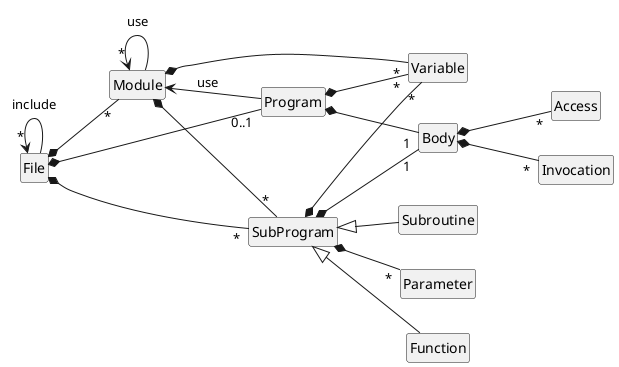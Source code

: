 @startuml

skinparam monochrome true

left to right direction

hide circle
hide members

class File
class Module
class Program
class Variable
class SubProgram
class Parameter
class Function
class Subroutine
class Body
class Access
class Invocation

File "*" <-- File : include
File  *-- "*"  Module
File  *-- "*" SubProgram
File  *-- "0..1" Program

Module "*" <-- Module : use
Module <-- Program : use

Module  *-- "*" Variable
Module  *-- "*" SubProgram
Program *-- "*" Variable

SubProgram <|-- Function
SubProgram <|-- Subroutine

SubProgram  *-- "*" Parameter
SubProgram  *-- "*" Variable

Body  *-- "*" Access
Body  *-- "*" Invocation

SubProgram  *-- "1" Body
Program  *-- "1" Body


@enduml

